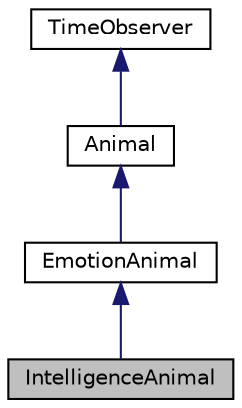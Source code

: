 digraph "IntelligenceAnimal"
{
  edge [fontname="Helvetica",fontsize="10",labelfontname="Helvetica",labelfontsize="10"];
  node [fontname="Helvetica",fontsize="10",shape=record];
  Node5 [label="IntelligenceAnimal",height=0.2,width=0.4,color="black", fillcolor="grey75", style="filled", fontcolor="black"];
  Node6 -> Node5 [dir="back",color="midnightblue",fontsize="10",style="solid",fontname="Helvetica"];
  Node6 [label="EmotionAnimal",height=0.2,width=0.4,color="black", fillcolor="white", style="filled",URL="$class_emotion_animal.html"];
  Node7 -> Node6 [dir="back",color="midnightblue",fontsize="10",style="solid",fontname="Helvetica"];
  Node7 [label="Animal",height=0.2,width=0.4,color="black", fillcolor="white", style="filled",URL="$class_animal.html"];
  Node8 -> Node7 [dir="back",color="midnightblue",fontsize="10",style="solid",fontname="Helvetica"];
  Node8 [label="TimeObserver",height=0.2,width=0.4,color="black", fillcolor="white", style="filled",URL="$class_time_observer.html"];
}

